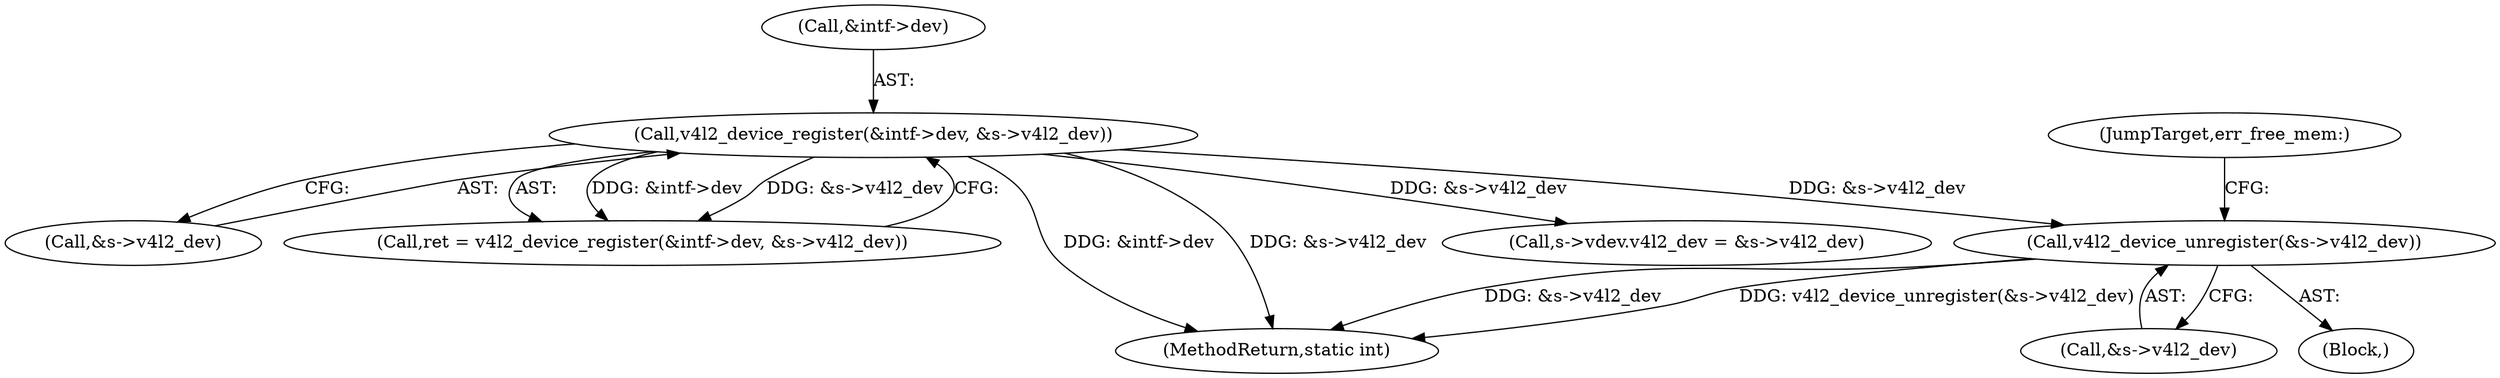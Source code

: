 digraph "0_linux_aa93d1fee85c890a34f2510a310e55ee76a27848@pointer" {
"1000587" [label="(Call,v4l2_device_unregister(&s->v4l2_dev))"];
"1000368" [label="(Call,v4l2_device_register(&intf->dev, &s->v4l2_dev))"];
"1000368" [label="(Call,v4l2_device_register(&intf->dev, &s->v4l2_dev))"];
"1000373" [label="(Call,&s->v4l2_dev)"];
"1000592" [label="(JumpTarget,err_free_mem:)"];
"1000366" [label="(Call,ret = v4l2_device_register(&intf->dev, &s->v4l2_dev))"];
"1000108" [label="(Block,)"];
"1000588" [label="(Call,&s->v4l2_dev)"];
"1000597" [label="(MethodReturn,static int)"];
"1000369" [label="(Call,&intf->dev)"];
"1000524" [label="(Call,s->vdev.v4l2_dev = &s->v4l2_dev)"];
"1000587" [label="(Call,v4l2_device_unregister(&s->v4l2_dev))"];
"1000587" -> "1000108"  [label="AST: "];
"1000587" -> "1000588"  [label="CFG: "];
"1000588" -> "1000587"  [label="AST: "];
"1000592" -> "1000587"  [label="CFG: "];
"1000587" -> "1000597"  [label="DDG: &s->v4l2_dev"];
"1000587" -> "1000597"  [label="DDG: v4l2_device_unregister(&s->v4l2_dev)"];
"1000368" -> "1000587"  [label="DDG: &s->v4l2_dev"];
"1000368" -> "1000366"  [label="AST: "];
"1000368" -> "1000373"  [label="CFG: "];
"1000369" -> "1000368"  [label="AST: "];
"1000373" -> "1000368"  [label="AST: "];
"1000366" -> "1000368"  [label="CFG: "];
"1000368" -> "1000597"  [label="DDG: &intf->dev"];
"1000368" -> "1000597"  [label="DDG: &s->v4l2_dev"];
"1000368" -> "1000366"  [label="DDG: &intf->dev"];
"1000368" -> "1000366"  [label="DDG: &s->v4l2_dev"];
"1000368" -> "1000524"  [label="DDG: &s->v4l2_dev"];
}
